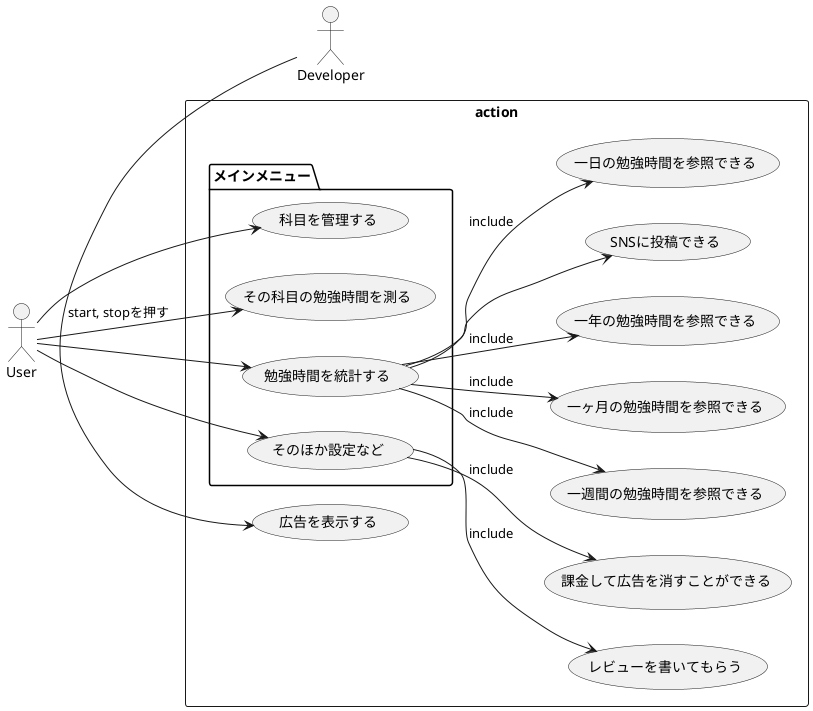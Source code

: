 @startuml{usecase.png}
  left to right direction
  actor User
  actor Developer

rectangle "action" {
    usecase (SNSに投稿できる) as postSNS
    usecase (一日の勉強時間を参照できる) as refer1day
    usecase (一週間の勉強時間を参照できる) as refer1week
    usecase (一ヶ月の勉強時間を参照できる) as refer1month
    usecase (一年の勉強時間を参照できる) as refer1year

    usecase (レビューを書いてもらう) as review
    usecase (課金して広告を消すことができる) as removeAd

    usecase (広告を表示する) as showAd


    package "メインメニュー" {
      usecase (科目を管理する) as manageSubject
      usecase (その科目の勉強時間を測る) as measure
      usecase (勉強時間を統計する) as analysis
      usecase (そのほか設定など) as settings

      User --> manageSubject
      User --> measure : "start, stopを押す"
      User --> analysis
      User --> settings
    }
    analysis --> postSNS
    Developer -left-> showAd


    settings --> review : include
    settings --> removeAd : include
    analysis --> refer1day : include
    analysis --> refer1week : include
    analysis --> refer1month : include
    analysis --> refer1year : include
}
@enduml
